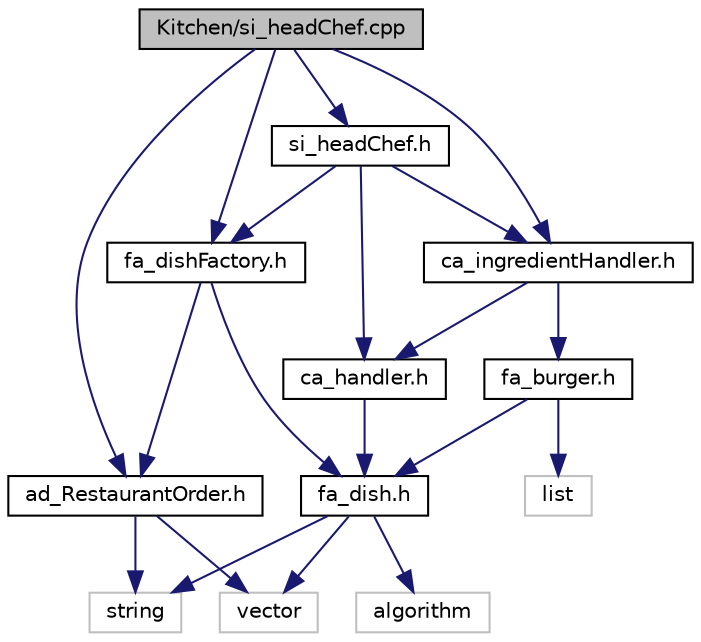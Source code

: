 digraph "Kitchen/si_headChef.cpp"
{
 // LATEX_PDF_SIZE
  edge [fontname="Helvetica",fontsize="10",labelfontname="Helvetica",labelfontsize="10"];
  node [fontname="Helvetica",fontsize="10",shape=record];
  Node1 [label="Kitchen/si_headChef.cpp",height=0.2,width=0.4,color="black", fillcolor="grey75", style="filled", fontcolor="black",tooltip=" "];
  Node1 -> Node2 [color="midnightblue",fontsize="10",style="solid"];
  Node2 [label="si_headChef.h",height=0.2,width=0.4,color="black", fillcolor="white", style="filled",URL="$si__headChef_8h.html",tooltip="Defines the singleton class si_headChef representing the head chef managing the kitchen."];
  Node2 -> Node3 [color="midnightblue",fontsize="10",style="solid"];
  Node3 [label="fa_dishFactory.h",height=0.2,width=0.4,color="black", fillcolor="white", style="filled",URL="$fa__dishFactory_8h.html",tooltip="Defines factories for creating different types of dishes in a restaurant system."];
  Node3 -> Node4 [color="midnightblue",fontsize="10",style="solid"];
  Node4 [label="fa_dish.h",height=0.2,width=0.4,color="black", fillcolor="white", style="filled",URL="$fa__dish_8h.html",tooltip="Defines the abstract class representing a dish in a restaurant system."];
  Node4 -> Node5 [color="midnightblue",fontsize="10",style="solid"];
  Node5 [label="string",height=0.2,width=0.4,color="grey75", fillcolor="white", style="filled",tooltip=" "];
  Node4 -> Node6 [color="midnightblue",fontsize="10",style="solid"];
  Node6 [label="vector",height=0.2,width=0.4,color="grey75", fillcolor="white", style="filled",tooltip=" "];
  Node4 -> Node7 [color="midnightblue",fontsize="10",style="solid"];
  Node7 [label="algorithm",height=0.2,width=0.4,color="grey75", fillcolor="white", style="filled",tooltip=" "];
  Node3 -> Node8 [color="midnightblue",fontsize="10",style="solid"];
  Node8 [label="ad_RestaurantOrder.h",height=0.2,width=0.4,color="black", fillcolor="white", style="filled",URL="$ad__RestaurantOrder_8h.html",tooltip="Defines the class representing a restaurant order."];
  Node8 -> Node6 [color="midnightblue",fontsize="10",style="solid"];
  Node8 -> Node5 [color="midnightblue",fontsize="10",style="solid"];
  Node2 -> Node9 [color="midnightblue",fontsize="10",style="solid"];
  Node9 [label="ca_handler.h",height=0.2,width=0.4,color="black", fillcolor="white", style="filled",URL="$ca__handler_8h.html",tooltip="Defines the interface for a handler in the Chain of Responsibility pattern."];
  Node9 -> Node4 [color="midnightblue",fontsize="10",style="solid"];
  Node2 -> Node10 [color="midnightblue",fontsize="10",style="solid"];
  Node10 [label="ca_ingredientHandler.h",height=0.2,width=0.4,color="black", fillcolor="white", style="filled",URL="$ca__ingredientHandler_8h.html",tooltip=" "];
  Node10 -> Node9 [color="midnightblue",fontsize="10",style="solid"];
  Node10 -> Node11 [color="midnightblue",fontsize="10",style="solid"];
  Node11 [label="fa_burger.h",height=0.2,width=0.4,color="black", fillcolor="white", style="filled",URL="$fa__burger_8h.html",tooltip="Defines the abstract product and concrete products for burgers in a restaurant system."];
  Node11 -> Node12 [color="midnightblue",fontsize="10",style="solid"];
  Node12 [label="list",height=0.2,width=0.4,color="grey75", fillcolor="white", style="filled",tooltip=" "];
  Node11 -> Node4 [color="midnightblue",fontsize="10",style="solid"];
  Node1 -> Node8 [color="midnightblue",fontsize="10",style="solid"];
  Node1 -> Node3 [color="midnightblue",fontsize="10",style="solid"];
  Node1 -> Node10 [color="midnightblue",fontsize="10",style="solid"];
}
